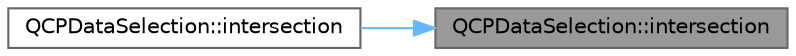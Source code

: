 digraph "QCPDataSelection::intersection"
{
 // LATEX_PDF_SIZE
  bgcolor="transparent";
  edge [fontname=Helvetica,fontsize=10,labelfontname=Helvetica,labelfontsize=10];
  node [fontname=Helvetica,fontsize=10,shape=box,height=0.2,width=0.4];
  rankdir="RL";
  Node1 [label="QCPDataSelection::intersection",height=0.2,width=0.4,color="gray40", fillcolor="grey60", style="filled", fontcolor="black",tooltip=" "];
  Node1 -> Node2 [dir="back",color="steelblue1",style="solid"];
  Node2 [label="QCPDataSelection::intersection",height=0.2,width=0.4,color="grey40", fillcolor="white", style="filled",URL="$class_q_c_p_data_selection.html#af296ec5a948656c1d1ecb7b2970d2a24",tooltip=" "];
}
